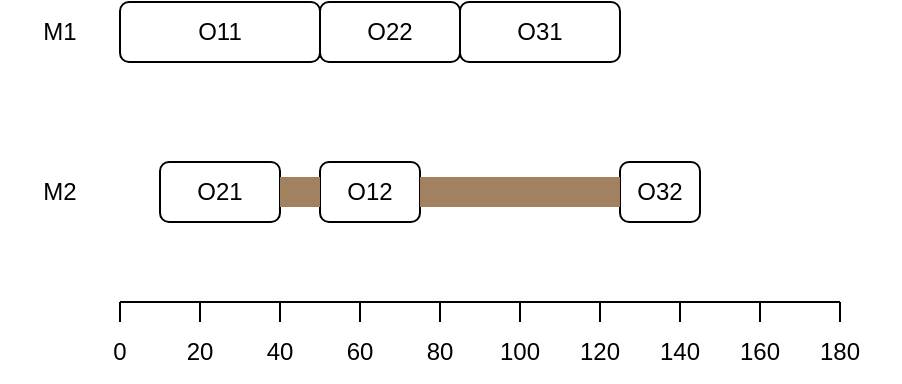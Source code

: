 <mxfile version="18.1.2" type="device"><diagram id="ej_5ZcA3rT6Ej_MxsGb6" name="Page-1"><mxGraphModel dx="532" dy="535" grid="1" gridSize="10" guides="1" tooltips="1" connect="1" arrows="1" fold="1" page="1" pageScale="1" pageWidth="850" pageHeight="1100" math="0" shadow="0"><root><mxCell id="0"/><mxCell id="1" parent="0"/><mxCell id="SmOyXuicJ9UmICtRGlVZ-63" value="O11" style="rounded=1;whiteSpace=wrap;html=1;" vertex="1" parent="1"><mxGeometry x="100" y="40" width="100" height="30" as="geometry"/></mxCell><mxCell id="SmOyXuicJ9UmICtRGlVZ-64" value="" style="endArrow=none;html=1;rounded=0;jumpStyle=none;jumpSize=6;" edge="1" parent="1"><mxGeometry width="50" height="50" relative="1" as="geometry"><mxPoint x="100" y="190" as="sourcePoint"/><mxPoint x="460" y="190" as="targetPoint"/></mxGeometry></mxCell><mxCell id="SmOyXuicJ9UmICtRGlVZ-65" value="" style="endArrow=none;html=1;rounded=0;jumpStyle=none;jumpSize=6;" edge="1" parent="1"><mxGeometry width="50" height="50" relative="1" as="geometry"><mxPoint x="100" y="200" as="sourcePoint"/><mxPoint x="100" y="190" as="targetPoint"/></mxGeometry></mxCell><mxCell id="SmOyXuicJ9UmICtRGlVZ-66" value="M1" style="text;html=1;strokeColor=none;fillColor=none;align=center;verticalAlign=middle;whiteSpace=wrap;rounded=0;" vertex="1" parent="1"><mxGeometry x="40" y="40" width="60" height="30" as="geometry"/></mxCell><mxCell id="SmOyXuicJ9UmICtRGlVZ-67" value="M2" style="text;html=1;strokeColor=none;fillColor=none;align=center;verticalAlign=middle;whiteSpace=wrap;rounded=0;" vertex="1" parent="1"><mxGeometry x="40" y="120" width="60" height="30" as="geometry"/></mxCell><mxCell id="SmOyXuicJ9UmICtRGlVZ-68" value="" style="endArrow=none;html=1;rounded=0;jumpStyle=none;jumpSize=6;" edge="1" parent="1"><mxGeometry width="50" height="50" relative="1" as="geometry"><mxPoint x="140" y="200" as="sourcePoint"/><mxPoint x="140" y="190" as="targetPoint"/></mxGeometry></mxCell><mxCell id="SmOyXuicJ9UmICtRGlVZ-69" value="" style="endArrow=none;html=1;rounded=0;jumpStyle=none;jumpSize=6;" edge="1" parent="1"><mxGeometry width="50" height="50" relative="1" as="geometry"><mxPoint x="180" y="200.0" as="sourcePoint"/><mxPoint x="180" y="190.0" as="targetPoint"/></mxGeometry></mxCell><mxCell id="SmOyXuicJ9UmICtRGlVZ-70" value="" style="endArrow=none;html=1;rounded=0;jumpStyle=none;jumpSize=6;" edge="1" parent="1"><mxGeometry width="50" height="50" relative="1" as="geometry"><mxPoint x="220" y="200.0" as="sourcePoint"/><mxPoint x="220" y="190.0" as="targetPoint"/></mxGeometry></mxCell><mxCell id="SmOyXuicJ9UmICtRGlVZ-71" value="" style="endArrow=none;html=1;rounded=0;jumpStyle=none;jumpSize=6;" edge="1" parent="1"><mxGeometry width="50" height="50" relative="1" as="geometry"><mxPoint x="260" y="200.0" as="sourcePoint"/><mxPoint x="260" y="190.0" as="targetPoint"/></mxGeometry></mxCell><mxCell id="SmOyXuicJ9UmICtRGlVZ-72" value="" style="endArrow=none;html=1;rounded=0;jumpStyle=none;jumpSize=6;" edge="1" parent="1"><mxGeometry width="50" height="50" relative="1" as="geometry"><mxPoint x="300" y="200.0" as="sourcePoint"/><mxPoint x="300" y="190.0" as="targetPoint"/></mxGeometry></mxCell><mxCell id="SmOyXuicJ9UmICtRGlVZ-73" value="" style="endArrow=none;html=1;rounded=0;jumpStyle=none;jumpSize=6;" edge="1" parent="1"><mxGeometry width="50" height="50" relative="1" as="geometry"><mxPoint x="340" y="200.0" as="sourcePoint"/><mxPoint x="340" y="190.0" as="targetPoint"/></mxGeometry></mxCell><mxCell id="SmOyXuicJ9UmICtRGlVZ-74" value="" style="endArrow=none;html=1;rounded=0;jumpStyle=none;jumpSize=6;" edge="1" parent="1"><mxGeometry width="50" height="50" relative="1" as="geometry"><mxPoint x="380" y="200.0" as="sourcePoint"/><mxPoint x="380" y="190.0" as="targetPoint"/></mxGeometry></mxCell><mxCell id="SmOyXuicJ9UmICtRGlVZ-75" value="" style="endArrow=none;html=1;rounded=0;jumpStyle=none;jumpSize=6;" edge="1" parent="1"><mxGeometry width="50" height="50" relative="1" as="geometry"><mxPoint x="420" y="200.0" as="sourcePoint"/><mxPoint x="420" y="190.0" as="targetPoint"/></mxGeometry></mxCell><mxCell id="SmOyXuicJ9UmICtRGlVZ-76" value="" style="endArrow=none;html=1;rounded=0;jumpStyle=none;jumpSize=6;" edge="1" parent="1"><mxGeometry width="50" height="50" relative="1" as="geometry"><mxPoint x="460" y="200.0" as="sourcePoint"/><mxPoint x="460" y="190.0" as="targetPoint"/></mxGeometry></mxCell><mxCell id="SmOyXuicJ9UmICtRGlVZ-77" value="0" style="text;html=1;strokeColor=none;fillColor=none;align=center;verticalAlign=middle;whiteSpace=wrap;rounded=0;" vertex="1" parent="1"><mxGeometry x="70" y="200" width="60" height="30" as="geometry"/></mxCell><mxCell id="SmOyXuicJ9UmICtRGlVZ-78" value="20" style="text;html=1;strokeColor=none;fillColor=none;align=center;verticalAlign=middle;whiteSpace=wrap;rounded=0;" vertex="1" parent="1"><mxGeometry x="110" y="200" width="60" height="30" as="geometry"/></mxCell><mxCell id="SmOyXuicJ9UmICtRGlVZ-79" value="40" style="text;html=1;strokeColor=none;fillColor=none;align=center;verticalAlign=middle;whiteSpace=wrap;rounded=0;" vertex="1" parent="1"><mxGeometry x="150" y="200" width="60" height="30" as="geometry"/></mxCell><mxCell id="SmOyXuicJ9UmICtRGlVZ-80" value="60" style="text;html=1;strokeColor=none;fillColor=none;align=center;verticalAlign=middle;whiteSpace=wrap;rounded=0;" vertex="1" parent="1"><mxGeometry x="190" y="200" width="60" height="30" as="geometry"/></mxCell><mxCell id="SmOyXuicJ9UmICtRGlVZ-81" value="80" style="text;html=1;strokeColor=none;fillColor=none;align=center;verticalAlign=middle;whiteSpace=wrap;rounded=0;" vertex="1" parent="1"><mxGeometry x="230" y="200" width="60" height="30" as="geometry"/></mxCell><mxCell id="SmOyXuicJ9UmICtRGlVZ-82" value="100" style="text;html=1;strokeColor=none;fillColor=none;align=center;verticalAlign=middle;whiteSpace=wrap;rounded=0;" vertex="1" parent="1"><mxGeometry x="270" y="200" width="60" height="30" as="geometry"/></mxCell><mxCell id="SmOyXuicJ9UmICtRGlVZ-83" value="120" style="text;html=1;strokeColor=none;fillColor=none;align=center;verticalAlign=middle;whiteSpace=wrap;rounded=0;" vertex="1" parent="1"><mxGeometry x="310" y="200" width="60" height="30" as="geometry"/></mxCell><mxCell id="SmOyXuicJ9UmICtRGlVZ-84" value="140" style="text;html=1;strokeColor=none;fillColor=none;align=center;verticalAlign=middle;whiteSpace=wrap;rounded=0;" vertex="1" parent="1"><mxGeometry x="350" y="200" width="60" height="30" as="geometry"/></mxCell><mxCell id="SmOyXuicJ9UmICtRGlVZ-85" value="160" style="text;html=1;strokeColor=none;fillColor=none;align=center;verticalAlign=middle;whiteSpace=wrap;rounded=0;" vertex="1" parent="1"><mxGeometry x="390" y="200" width="60" height="30" as="geometry"/></mxCell><mxCell id="SmOyXuicJ9UmICtRGlVZ-86" value="180" style="text;html=1;strokeColor=none;fillColor=none;align=center;verticalAlign=middle;whiteSpace=wrap;rounded=0;" vertex="1" parent="1"><mxGeometry x="430" y="200" width="60" height="30" as="geometry"/></mxCell><mxCell id="SmOyXuicJ9UmICtRGlVZ-87" value="O21" style="rounded=1;whiteSpace=wrap;html=1;" vertex="1" parent="1"><mxGeometry x="120" y="120" width="60" height="30" as="geometry"/></mxCell><mxCell id="SmOyXuicJ9UmICtRGlVZ-88" value="O31" style="rounded=1;whiteSpace=wrap;html=1;" vertex="1" parent="1"><mxGeometry x="270" y="40" width="80" height="30" as="geometry"/></mxCell><mxCell id="SmOyXuicJ9UmICtRGlVZ-89" value="O12" style="rounded=1;whiteSpace=wrap;html=1;" vertex="1" parent="1"><mxGeometry x="200" y="120" width="50" height="30" as="geometry"/></mxCell><mxCell id="SmOyXuicJ9UmICtRGlVZ-90" value="O22" style="rounded=1;whiteSpace=wrap;html=1;" vertex="1" parent="1"><mxGeometry x="200" y="40" width="70" height="30" as="geometry"/></mxCell><mxCell id="SmOyXuicJ9UmICtRGlVZ-91" value="O32" style="rounded=1;whiteSpace=wrap;html=1;" vertex="1" parent="1"><mxGeometry x="350" y="120" width="40" height="30" as="geometry"/></mxCell><mxCell id="SmOyXuicJ9UmICtRGlVZ-92" value="" style="rounded=0;whiteSpace=wrap;html=1;fillColor=#A18160;strokeColor=none;" vertex="1" parent="1"><mxGeometry x="180" y="127.5" width="20" height="15" as="geometry"/></mxCell><mxCell id="SmOyXuicJ9UmICtRGlVZ-93" value="" style="rounded=0;whiteSpace=wrap;html=1;fillColor=#A18160;strokeColor=none;" vertex="1" parent="1"><mxGeometry x="250" y="127.5" width="100" height="15" as="geometry"/></mxCell></root></mxGraphModel></diagram></mxfile>